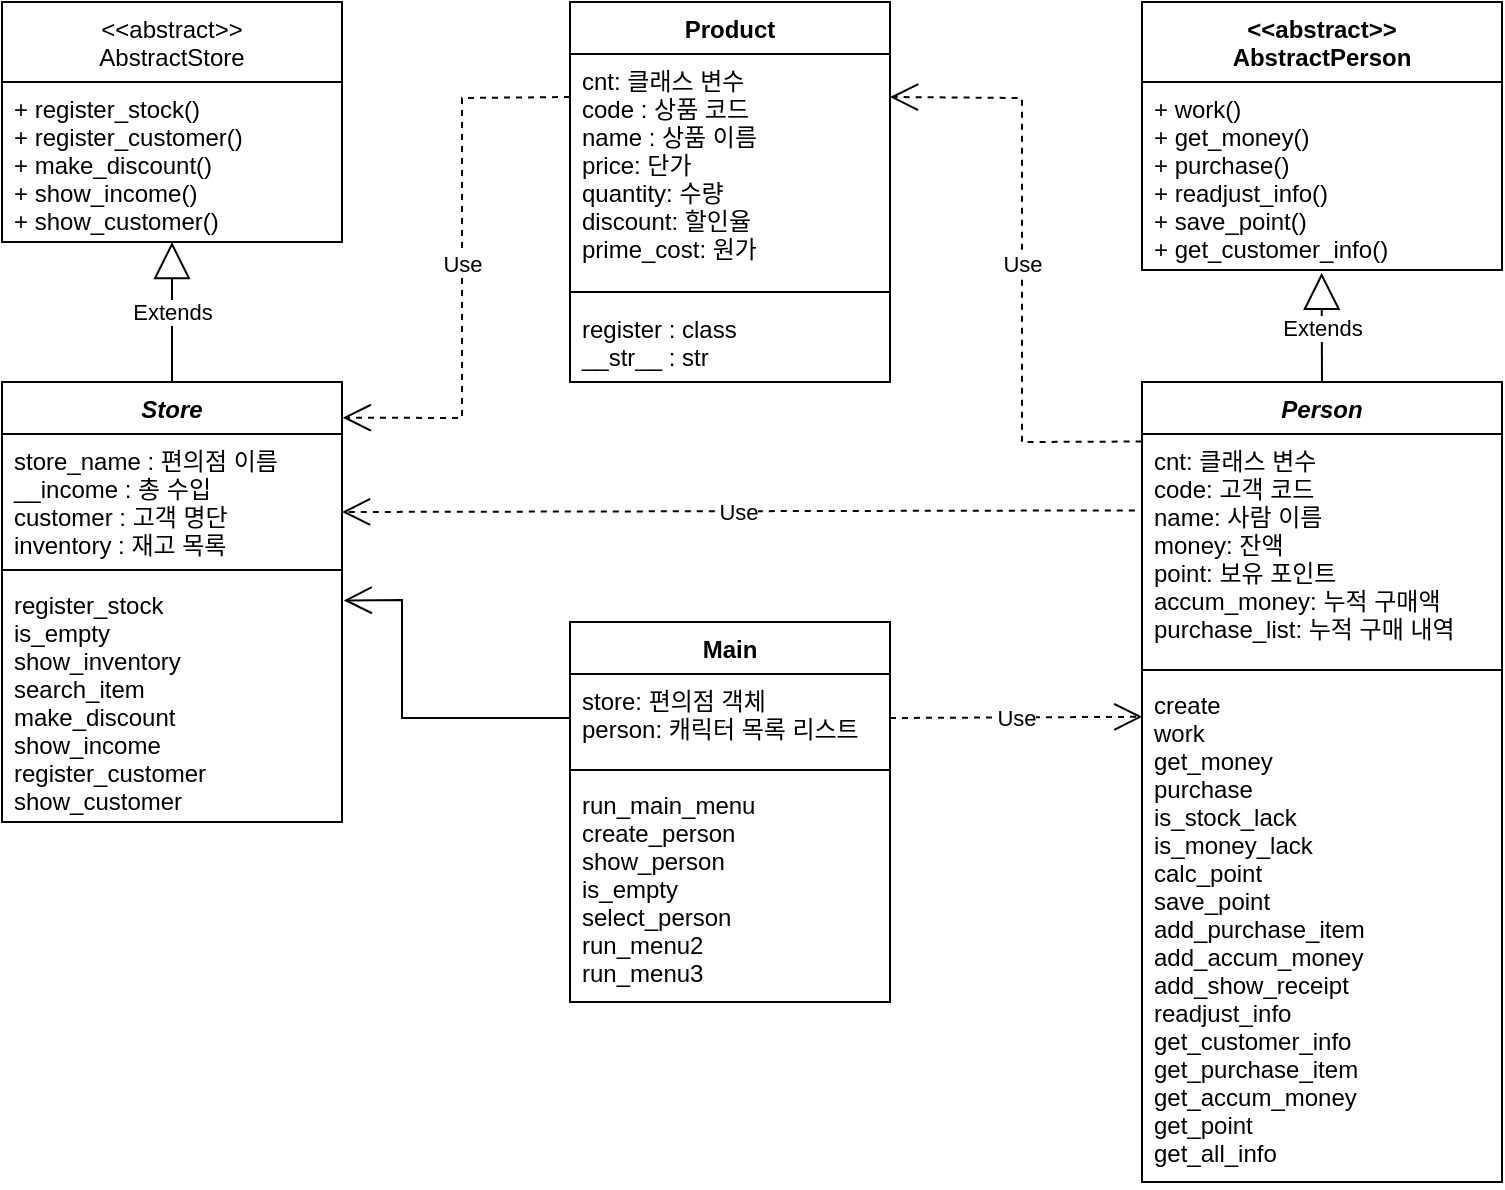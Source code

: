 <mxfile version="18.0.7" type="device"><diagram id="C5RBs43oDa-KdzZeNtuy" name="Page-1"><mxGraphModel dx="494" dy="260" grid="1" gridSize="10" guides="1" tooltips="1" connect="1" arrows="1" fold="1" page="1" pageScale="1" pageWidth="827" pageHeight="1169" math="0" shadow="0"><root><mxCell id="WIyWlLk6GJQsqaUBKTNV-0"/><mxCell id="WIyWlLk6GJQsqaUBKTNV-1" parent="WIyWlLk6GJQsqaUBKTNV-0"/><mxCell id="zkfFHV4jXpPFQw0GAbJ--0" value="Person" style="swimlane;fontStyle=3;align=center;verticalAlign=top;childLayout=stackLayout;horizontal=1;startSize=26;horizontalStack=0;resizeParent=1;resizeLast=0;collapsible=1;marginBottom=0;rounded=0;shadow=0;strokeWidth=1;" parent="WIyWlLk6GJQsqaUBKTNV-1" vertex="1"><mxGeometry x="620" y="250" width="180" height="400" as="geometry"><mxRectangle x="230" y="140" width="160" height="26" as="alternateBounds"/></mxGeometry></mxCell><mxCell id="zkfFHV4jXpPFQw0GAbJ--1" value="cnt: 클래스 변수&#10;code: 고객 코드&#10;name: 사람 이름&#10;money: 잔액&#10;point: 보유 포인트&#10;accum_money: 누적 구매액&#10;purchase_list: 누적 구매 내역" style="text;align=left;verticalAlign=top;spacingLeft=4;spacingRight=4;overflow=hidden;rotatable=0;points=[[0,0.5],[1,0.5]];portConstraint=eastwest;" parent="zkfFHV4jXpPFQw0GAbJ--0" vertex="1"><mxGeometry y="26" width="180" height="114" as="geometry"/></mxCell><mxCell id="zkfFHV4jXpPFQw0GAbJ--4" value="" style="line;html=1;strokeWidth=1;align=left;verticalAlign=middle;spacingTop=-1;spacingLeft=3;spacingRight=3;rotatable=0;labelPosition=right;points=[];portConstraint=eastwest;" parent="zkfFHV4jXpPFQw0GAbJ--0" vertex="1"><mxGeometry y="140" width="180" height="8" as="geometry"/></mxCell><mxCell id="zkfFHV4jXpPFQw0GAbJ--5" value="create&#10;work&#10;get_money&#10;purchase&#10;is_stock_lack&#10;is_money_lack&#10;calc_point&#10;save_point&#10;add_purchase_item&#10;add_accum_money&#10;add_show_receipt&#10;readjust_info&#10;get_customer_info&#10;get_purchase_item&#10;get_accum_money&#10;get_point&#10;get_all_info" style="text;align=left;verticalAlign=top;spacingLeft=4;spacingRight=4;overflow=hidden;rotatable=0;points=[[0,0.5],[1,0.5]];portConstraint=eastwest;" parent="zkfFHV4jXpPFQw0GAbJ--0" vertex="1"><mxGeometry y="148" width="180" height="252" as="geometry"/></mxCell><mxCell id="zkfFHV4jXpPFQw0GAbJ--13" value="Product&#10;" style="swimlane;fontStyle=1;align=center;verticalAlign=top;childLayout=stackLayout;horizontal=1;startSize=26;horizontalStack=0;resizeParent=1;resizeLast=0;collapsible=1;marginBottom=0;rounded=0;shadow=0;strokeWidth=1;" parent="WIyWlLk6GJQsqaUBKTNV-1" vertex="1"><mxGeometry x="334" y="60" width="160" height="190" as="geometry"><mxRectangle x="310" y="70" width="170" height="26" as="alternateBounds"/></mxGeometry></mxCell><mxCell id="zkfFHV4jXpPFQw0GAbJ--14" value="cnt: 클래스 변수&#10;code : 상품 코드&#10;name : 상품 이름&#10;price: 단가&#10;quantity: 수량&#10;discount: 할인율&#10;prime_cost: 원가" style="text;align=left;verticalAlign=top;spacingLeft=4;spacingRight=4;overflow=hidden;rotatable=0;points=[[0,0.5],[1,0.5]];portConstraint=eastwest;" parent="zkfFHV4jXpPFQw0GAbJ--13" vertex="1"><mxGeometry y="26" width="160" height="114" as="geometry"/></mxCell><mxCell id="zkfFHV4jXpPFQw0GAbJ--15" value="" style="line;html=1;strokeWidth=1;align=left;verticalAlign=middle;spacingTop=-1;spacingLeft=3;spacingRight=3;rotatable=0;labelPosition=right;points=[];portConstraint=eastwest;" parent="zkfFHV4jXpPFQw0GAbJ--13" vertex="1"><mxGeometry y="140" width="160" height="10" as="geometry"/></mxCell><mxCell id="6T9M2OvtMOSfj0xz7LyZ-2" value="register : class&#10;__str__ : str" style="text;align=left;verticalAlign=top;spacingLeft=4;spacingRight=4;overflow=hidden;rotatable=0;points=[[0,0.5],[1,0.5]];portConstraint=eastwest;" vertex="1" parent="zkfFHV4jXpPFQw0GAbJ--13"><mxGeometry y="150" width="160" height="40" as="geometry"/></mxCell><mxCell id="prtnlIchYFD5RYVP2SHa-0" value="Store" style="swimlane;fontStyle=3;align=center;verticalAlign=top;childLayout=stackLayout;horizontal=1;startSize=26;horizontalStack=0;resizeParent=1;resizeLast=0;collapsible=1;marginBottom=0;rounded=0;shadow=0;strokeWidth=1;" parent="WIyWlLk6GJQsqaUBKTNV-1" vertex="1"><mxGeometry x="50" y="250" width="170" height="220" as="geometry"><mxRectangle x="230" y="140" width="160" height="26" as="alternateBounds"/></mxGeometry></mxCell><mxCell id="prtnlIchYFD5RYVP2SHa-1" value="store_name : 편의점 이름&#10;__income : 총 수입&#10;customer : 고객 명단&#10;inventory : 재고 목록" style="text;align=left;verticalAlign=top;spacingLeft=4;spacingRight=4;overflow=hidden;rotatable=0;points=[[0,0.5],[1,0.5]];portConstraint=eastwest;" parent="prtnlIchYFD5RYVP2SHa-0" vertex="1"><mxGeometry y="26" width="170" height="64" as="geometry"/></mxCell><mxCell id="prtnlIchYFD5RYVP2SHa-4" value="" style="line;html=1;strokeWidth=1;align=left;verticalAlign=middle;spacingTop=-1;spacingLeft=3;spacingRight=3;rotatable=0;labelPosition=right;points=[];portConstraint=eastwest;" parent="prtnlIchYFD5RYVP2SHa-0" vertex="1"><mxGeometry y="90" width="170" height="8" as="geometry"/></mxCell><mxCell id="prtnlIchYFD5RYVP2SHa-5" value="register_stock&#10;is_empty&#10;show_inventory&#10;search_item&#10;make_discount&#10;show_income        &#10;register_customer&#10;show_customer" style="text;align=left;verticalAlign=top;spacingLeft=4;spacingRight=4;overflow=hidden;rotatable=0;points=[[0,0.5],[1,0.5]];portConstraint=eastwest;" parent="prtnlIchYFD5RYVP2SHa-0" vertex="1"><mxGeometry y="98" width="170" height="122" as="geometry"/></mxCell><mxCell id="prtnlIchYFD5RYVP2SHa-6" value="Main" style="swimlane;fontStyle=1;align=center;verticalAlign=top;childLayout=stackLayout;horizontal=1;startSize=26;horizontalStack=0;resizeParent=1;resizeParentMax=0;resizeLast=0;collapsible=1;marginBottom=0;" parent="WIyWlLk6GJQsqaUBKTNV-1" vertex="1"><mxGeometry x="334" y="370" width="160" height="190" as="geometry"/></mxCell><mxCell id="prtnlIchYFD5RYVP2SHa-7" value="store: 편의점 객체&#10;person: 캐릭터 목록 리스트" style="text;strokeColor=none;fillColor=none;align=left;verticalAlign=top;spacingLeft=4;spacingRight=4;overflow=hidden;rotatable=0;points=[[0,0.5],[1,0.5]];portConstraint=eastwest;" parent="prtnlIchYFD5RYVP2SHa-6" vertex="1"><mxGeometry y="26" width="160" height="44" as="geometry"/></mxCell><mxCell id="prtnlIchYFD5RYVP2SHa-8" value="" style="line;strokeWidth=1;fillColor=none;align=left;verticalAlign=middle;spacingTop=-1;spacingLeft=3;spacingRight=3;rotatable=0;labelPosition=right;points=[];portConstraint=eastwest;" parent="prtnlIchYFD5RYVP2SHa-6" vertex="1"><mxGeometry y="70" width="160" height="8" as="geometry"/></mxCell><mxCell id="prtnlIchYFD5RYVP2SHa-9" value="run_main_menu&#10;create_person&#10;show_person&#10;is_empty&#10;select_person&#10;run_menu2&#10;run_menu3" style="text;strokeColor=none;fillColor=none;align=left;verticalAlign=top;spacingLeft=4;spacingRight=4;overflow=hidden;rotatable=0;points=[[0,0.5],[1,0.5]];portConstraint=eastwest;" parent="prtnlIchYFD5RYVP2SHa-6" vertex="1"><mxGeometry y="78" width="160" height="112" as="geometry"/></mxCell><mxCell id="X9o_1f13eaMJkz-qMUAw-1" value="&lt;&lt;abstract&gt;&gt;&#10;AbstractStore" style="swimlane;fontStyle=0;childLayout=stackLayout;horizontal=1;startSize=40;fillColor=none;horizontalStack=0;resizeParent=1;resizeParentMax=0;resizeLast=0;collapsible=1;marginBottom=0;fontFamily=Helvetica;" parent="WIyWlLk6GJQsqaUBKTNV-1" vertex="1"><mxGeometry x="50" y="60" width="170" height="120" as="geometry"/></mxCell><mxCell id="X9o_1f13eaMJkz-qMUAw-2" value="+ register_stock()&#10;+ register_customer()&#10;+ make_discount()&#10;+ show_income()&#10;+ show_customer()&#10;" style="text;strokeColor=none;fillColor=none;align=left;verticalAlign=top;spacingLeft=4;spacingRight=4;overflow=hidden;rotatable=0;points=[[0,0.5],[1,0.5]];portConstraint=eastwest;" parent="X9o_1f13eaMJkz-qMUAw-1" vertex="1"><mxGeometry y="40" width="170" height="80" as="geometry"/></mxCell><mxCell id="X9o_1f13eaMJkz-qMUAw-0" value="Extends" style="endArrow=block;endSize=16;endFill=0;html=1;rounded=0;exitX=0.5;exitY=0;exitDx=0;exitDy=0;" parent="WIyWlLk6GJQsqaUBKTNV-1" source="prtnlIchYFD5RYVP2SHa-0" target="X9o_1f13eaMJkz-qMUAw-2" edge="1"><mxGeometry width="160" relative="1" as="geometry"><mxPoint x="159.5" y="240" as="sourcePoint"/><mxPoint x="175.51" y="183.536" as="targetPoint"/></mxGeometry></mxCell><mxCell id="X9o_1f13eaMJkz-qMUAw-5" value="&lt;&lt;abstract&gt;&gt;&#10;AbstractPerson" style="swimlane;fontStyle=1;childLayout=stackLayout;horizontal=1;startSize=40;fillColor=none;horizontalStack=0;resizeParent=1;resizeParentMax=0;resizeLast=0;collapsible=1;marginBottom=0;" parent="WIyWlLk6GJQsqaUBKTNV-1" vertex="1"><mxGeometry x="620" y="60" width="180" height="134" as="geometry"/></mxCell><mxCell id="X9o_1f13eaMJkz-qMUAw-6" value="+ work()&#10;+ get_money()&#10;+ purchase()&#10;+ readjust_info()&#10;+ save_point()&#10;+ get_customer_info()" style="text;strokeColor=none;fillColor=none;align=left;verticalAlign=top;spacingLeft=4;spacingRight=4;overflow=hidden;rotatable=0;points=[[0,0.5],[1,0.5]];portConstraint=eastwest;" parent="X9o_1f13eaMJkz-qMUAw-5" vertex="1"><mxGeometry y="40" width="180" height="94" as="geometry"/></mxCell><mxCell id="X9o_1f13eaMJkz-qMUAw-9" value="Extends" style="endArrow=block;endSize=16;endFill=0;html=1;rounded=0;exitX=0.5;exitY=0;exitDx=0;exitDy=0;entryX=0.499;entryY=1.015;entryDx=0;entryDy=0;entryPerimeter=0;" parent="WIyWlLk6GJQsqaUBKTNV-1" edge="1" target="X9o_1f13eaMJkz-qMUAw-6"><mxGeometry width="160" relative="1" as="geometry"><mxPoint x="710" y="250" as="sourcePoint"/><mxPoint x="711" y="200" as="targetPoint"/></mxGeometry></mxCell><mxCell id="X9o_1f13eaMJkz-qMUAw-10" value="" style="endArrow=open;endFill=1;endSize=12;html=1;rounded=0;exitX=0;exitY=0.5;exitDx=0;exitDy=0;entryX=1.005;entryY=0.092;entryDx=0;entryDy=0;entryPerimeter=0;" parent="WIyWlLk6GJQsqaUBKTNV-1" source="prtnlIchYFD5RYVP2SHa-7" target="prtnlIchYFD5RYVP2SHa-5" edge="1"><mxGeometry width="160" relative="1" as="geometry"><mxPoint x="330" y="280" as="sourcePoint"/><mxPoint x="160" y="430" as="targetPoint"/><Array as="points"><mxPoint x="250" y="418"/><mxPoint x="250" y="359"/></Array></mxGeometry></mxCell><mxCell id="X9o_1f13eaMJkz-qMUAw-11" value="Use" style="endArrow=open;endSize=12;dashed=1;html=1;rounded=0;entryX=1.002;entryY=0.081;entryDx=0;entryDy=0;exitX=0;exitY=0.25;exitDx=0;exitDy=0;entryPerimeter=0;" parent="WIyWlLk6GJQsqaUBKTNV-1" source="zkfFHV4jXpPFQw0GAbJ--13" target="prtnlIchYFD5RYVP2SHa-0" edge="1"><mxGeometry width="160" relative="1" as="geometry"><mxPoint x="330" y="280" as="sourcePoint"/><mxPoint x="490" y="280" as="targetPoint"/><Array as="points"><mxPoint x="280" y="108"/><mxPoint x="280" y="268"/></Array></mxGeometry></mxCell><mxCell id="X9o_1f13eaMJkz-qMUAw-13" value="Use" style="endArrow=open;endSize=12;dashed=1;html=1;rounded=0;exitX=-0.001;exitY=0.033;exitDx=0;exitDy=0;entryX=1;entryY=0.25;entryDx=0;entryDy=0;exitPerimeter=0;" parent="WIyWlLk6GJQsqaUBKTNV-1" source="zkfFHV4jXpPFQw0GAbJ--1" target="zkfFHV4jXpPFQw0GAbJ--13" edge="1"><mxGeometry width="160" relative="1" as="geometry"><mxPoint x="330" y="280" as="sourcePoint"/><mxPoint x="490" y="280" as="targetPoint"/><Array as="points"><mxPoint x="560" y="280"/><mxPoint x="560" y="108"/></Array></mxGeometry></mxCell><mxCell id="X9o_1f13eaMJkz-qMUAw-14" value="Use" style="endArrow=open;endSize=12;dashed=1;html=1;rounded=0;exitX=-0.02;exitY=0.335;exitDx=0;exitDy=0;entryX=1;entryY=0.5;entryDx=0;entryDy=0;exitPerimeter=0;" parent="WIyWlLk6GJQsqaUBKTNV-1" source="zkfFHV4jXpPFQw0GAbJ--1" edge="1"><mxGeometry width="160" relative="1" as="geometry"><mxPoint x="540" y="315" as="sourcePoint"/><mxPoint x="220" y="315.0" as="targetPoint"/></mxGeometry></mxCell><mxCell id="X9o_1f13eaMJkz-qMUAw-15" value="Use" style="endArrow=open;endSize=12;dashed=1;html=1;rounded=0;exitX=1;exitY=0.5;exitDx=0;exitDy=0;entryX=0.001;entryY=0.077;entryDx=0;entryDy=0;entryPerimeter=0;" parent="WIyWlLk6GJQsqaUBKTNV-1" source="prtnlIchYFD5RYVP2SHa-7" target="zkfFHV4jXpPFQw0GAbJ--5" edge="1"><mxGeometry width="160" relative="1" as="geometry"><mxPoint x="330" y="280" as="sourcePoint"/><mxPoint x="640" y="390" as="targetPoint"/><Array as="points"/></mxGeometry></mxCell></root></mxGraphModel></diagram></mxfile>